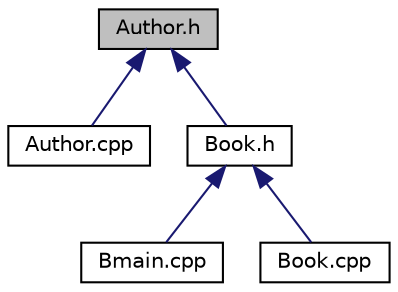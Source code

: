 digraph "Author.h"
{
  edge [fontname="Helvetica",fontsize="10",labelfontname="Helvetica",labelfontsize="10"];
  node [fontname="Helvetica",fontsize="10",shape=record];
  Node1 [label="Author.h",height=0.2,width=0.4,color="black", fillcolor="grey75", style="filled", fontcolor="black"];
  Node1 -> Node2 [dir="back",color="midnightblue",fontsize="10",style="solid",fontname="Helvetica"];
  Node2 [label="Author.cpp",height=0.2,width=0.4,color="black", fillcolor="white", style="filled",URL="$Author_8cpp.html"];
  Node1 -> Node3 [dir="back",color="midnightblue",fontsize="10",style="solid",fontname="Helvetica"];
  Node3 [label="Book.h",height=0.2,width=0.4,color="black", fillcolor="white", style="filled",URL="$Book_8h.html"];
  Node3 -> Node4 [dir="back",color="midnightblue",fontsize="10",style="solid",fontname="Helvetica"];
  Node4 [label="Bmain.cpp",height=0.2,width=0.4,color="black", fillcolor="white", style="filled",URL="$Bmain_8cpp.html"];
  Node3 -> Node5 [dir="back",color="midnightblue",fontsize="10",style="solid",fontname="Helvetica"];
  Node5 [label="Book.cpp",height=0.2,width=0.4,color="black", fillcolor="white", style="filled",URL="$Book_8cpp.html"];
}
